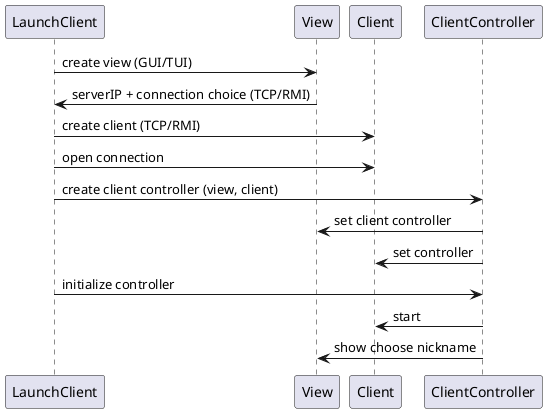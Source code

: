 @startuml
'https://plantuml.com/sequence-diagram


LaunchClient -> View: create view (GUI/TUI)
View -> LaunchClient: serverIP + connection choice (TCP/RMI)

LaunchClient -> Client: create client (TCP/RMI)
LaunchClient -> Client: open connection
LaunchClient -> ClientController: create client controller (view, client)
ClientController -> View: set client controller
ClientController -> Client: set controller
LaunchClient -> ClientController: initialize controller
ClientController -> Client: start
ClientController -> View: show choose nickname
@enduml